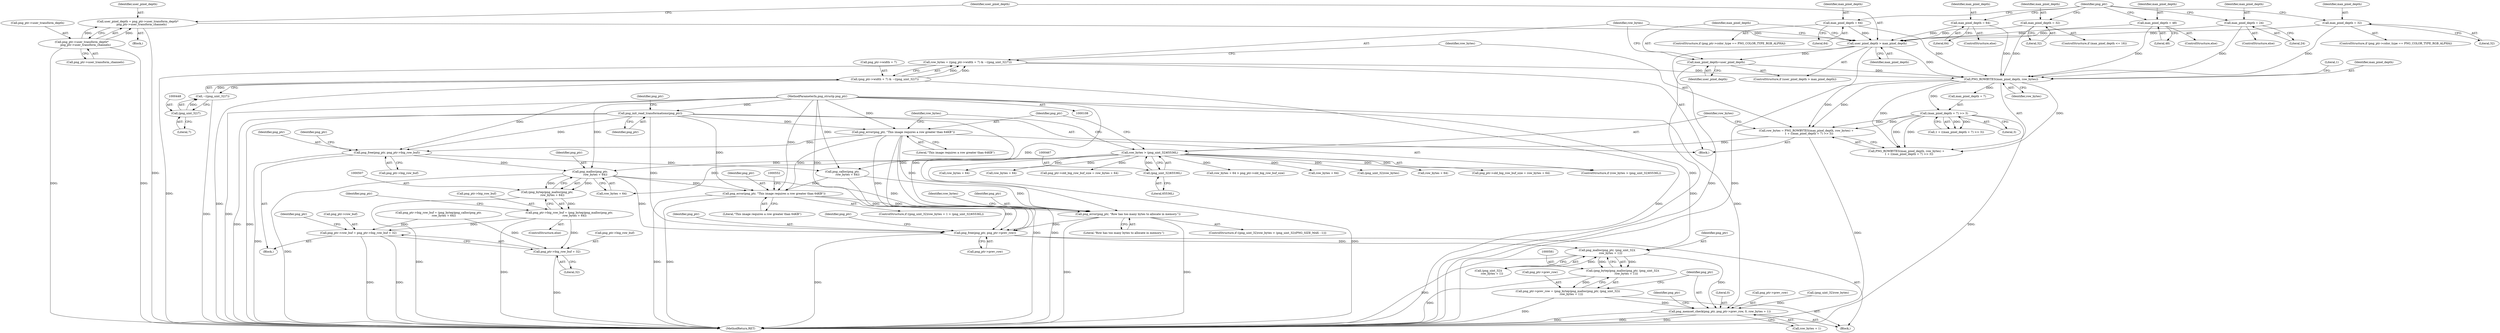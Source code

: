 digraph "0_Chrome_7f3d85b096f66870a15b37c2f40b219b2e292693_19@API" {
"1000508" [label="(Call,png_malloc(png_ptr,\n            row_bytes + 64))"];
"1000481" [label="(Call,png_free(png_ptr, png_ptr->big_row_buf))"];
"1000135" [label="(Call,png_init_read_transformations(png_ptr))"];
"1000109" [label="(MethodParameterIn,png_structp png_ptr)"];
"1000469" [label="(Call,png_error(png_ptr, \"This image requires a row greater than 64KB\"))"];
"1000464" [label="(Call,row_bytes > (png_uint_32)65536L)"];
"1000450" [label="(Call,row_bytes = PNG_ROWBYTES(max_pixel_depth, row_bytes) +\n      1 + ((max_pixel_depth + 7) >> 3))"];
"1000453" [label="(Call,PNG_ROWBYTES(max_pixel_depth, row_bytes))"];
"1000393" [label="(Call,max_pixel_depth = 32)"];
"1000435" [label="(Call,max_pixel_depth=user_pixel_depth)"];
"1000432" [label="(Call,user_pixel_depth > max_pixel_depth)"];
"1000422" [label="(Call,user_pixel_depth = png_ptr->user_transform_depth*\n         png_ptr->user_transform_channels)"];
"1000424" [label="(Call,png_ptr->user_transform_depth*\n         png_ptr->user_transform_channels)"];
"1000397" [label="(Call,max_pixel_depth = 24)"];
"1000411" [label="(Call,max_pixel_depth = 48)"];
"1000407" [label="(Call,max_pixel_depth = 64)"];
"1000377" [label="(Call,max_pixel_depth = 64)"];
"1000373" [label="(Call,max_pixel_depth = 32)"];
"1000438" [label="(Call,row_bytes = ((png_ptr->width + 7) & ~((png_uint_32)7)))"];
"1000440" [label="(Call,(png_ptr->width + 7) & ~((png_uint_32)7))"];
"1000446" [label="(Call,~((png_uint_32)7))"];
"1000447" [label="(Call,(png_uint_32)7)"];
"1000458" [label="(Call,(max_pixel_depth + 7) >> 3)"];
"1000466" [label="(Call,(png_uint_32)65536L)"];
"1000506" [label="(Call,(png_bytep)png_malloc(png_ptr,\n            row_bytes + 64))"];
"1000502" [label="(Call,png_ptr->big_row_buf = (png_bytep)png_malloc(png_ptr,\n            row_bytes + 64))"];
"1000520" [label="(Call,png_ptr->row_buf = png_ptr->big_row_buf + 32)"];
"1000524" [label="(Call,png_ptr->big_row_buf + 32)"];
"1000546" [label="(Call,png_error(png_ptr, \"This image requires a row greater than 64KB\"))"];
"1000559" [label="(Call,png_error(png_ptr, \"Row has too many bytes to allocate in memory.\"))"];
"1000571" [label="(Call,png_free(png_ptr, png_ptr->prev_row))"];
"1000582" [label="(Call,png_malloc(png_ptr, (png_uint_32)(\n        row_bytes + 1)))"];
"1000580" [label="(Call,(png_bytep)png_malloc(png_ptr, (png_uint_32)(\n        row_bytes + 1)))"];
"1000576" [label="(Call,png_ptr->prev_row = (png_bytep)png_malloc(png_ptr, (png_uint_32)(\n        row_bytes + 1)))"];
"1000589" [label="(Call,png_memset_check(png_ptr, png_ptr->prev_row, 0, row_bytes + 1))"];
"1000396" [label="(ControlStructure,else)"];
"1000465" [label="(Identifier,row_bytes)"];
"1000449" [label="(Literal,7)"];
"1000409" [label="(Literal,64)"];
"1000481" [label="(Call,png_free(png_ptr, png_ptr->big_row_buf))"];
"1000468" [label="(Literal,65536L)"];
"1000452" [label="(Call,PNG_ROWBYTES(max_pixel_depth, row_bytes) +\n      1 + ((max_pixel_depth + 7) >> 3))"];
"1000570" [label="(Block,)"];
"1000549" [label="(ControlStructure,if ((png_uint_32)row_bytes > (png_uint_32)(PNG_SIZE_MAX - 1)))"];
"1000462" [label="(Literal,3)"];
"1000456" [label="(Call,1 + ((max_pixel_depth + 7) >> 3))"];
"1000572" [label="(Identifier,png_ptr)"];
"1000447" [label="(Call,(png_uint_32)7)"];
"1000422" [label="(Call,user_pixel_depth = png_ptr->user_transform_depth*\n         png_ptr->user_transform_channels)"];
"1000591" [label="(Call,png_ptr->prev_row)"];
"1000411" [label="(Call,max_pixel_depth = 48)"];
"1000571" [label="(Call,png_free(png_ptr, png_ptr->prev_row))"];
"1000471" [label="(Literal,\"This image requires a row greater than 64KB\")"];
"1000439" [label="(Identifier,row_bytes)"];
"1000458" [label="(Call,(max_pixel_depth + 7) >> 3)"];
"1000513" [label="(Call,png_ptr->old_big_row_buf_size = row_bytes + 64)"];
"1000378" [label="(Identifier,max_pixel_depth)"];
"1000546" [label="(Call,png_error(png_ptr, \"This image requires a row greater than 64KB\"))"];
"1000394" [label="(Identifier,max_pixel_depth)"];
"1000413" [label="(Literal,48)"];
"1000560" [label="(Identifier,png_ptr)"];
"1000393" [label="(Call,max_pixel_depth = 32)"];
"1000576" [label="(Call,png_ptr->prev_row = (png_bytep)png_malloc(png_ptr, (png_uint_32)(\n        row_bytes + 1)))"];
"1000488" [label="(Identifier,png_ptr)"];
"1000551" [label="(Call,(png_uint_32)row_bytes)"];
"1000455" [label="(Identifier,row_bytes)"];
"1000502" [label="(Call,png_ptr->big_row_buf = (png_bytep)png_malloc(png_ptr,\n            row_bytes + 64))"];
"1000515" [label="(Identifier,png_ptr)"];
"1000424" [label="(Call,png_ptr->user_transform_depth*\n         png_ptr->user_transform_channels)"];
"1000578" [label="(Identifier,png_ptr)"];
"1000510" [label="(Call,row_bytes + 64)"];
"1000417" [label="(Identifier,png_ptr)"];
"1000408" [label="(Identifier,max_pixel_depth)"];
"1000375" [label="(Literal,32)"];
"1000135" [label="(Call,png_init_read_transformations(png_ptr))"];
"1000520" [label="(Call,png_ptr->row_buf = png_ptr->big_row_buf + 32)"];
"1000469" [label="(Call,png_error(png_ptr, \"This image requires a row greater than 64KB\"))"];
"1000657" [label="(MethodReturn,RET)"];
"1000475" [label="(Identifier,row_bytes)"];
"1000376" [label="(ControlStructure,else)"];
"1000470" [label="(Identifier,png_ptr)"];
"1000450" [label="(Call,row_bytes = PNG_ROWBYTES(max_pixel_depth, row_bytes) +\n      1 + ((max_pixel_depth + 7) >> 3))"];
"1000473" [label="(Call,row_bytes + 64 > png_ptr->old_big_row_buf_size)"];
"1000431" [label="(ControlStructure,if (user_pixel_depth > max_pixel_depth))"];
"1000582" [label="(Call,png_malloc(png_ptr, (png_uint_32)(\n        row_bytes + 1)))"];
"1000463" [label="(ControlStructure,if (row_bytes > (png_uint_32)65536L))"];
"1000474" [label="(Call,row_bytes + 64)"];
"1000536" [label="(ControlStructure,if ((png_uint_32)row_bytes + 1 > (png_uint_32)65536L))"];
"1000432" [label="(Call,user_pixel_depth > max_pixel_depth)"];
"1000459" [label="(Call,max_pixel_depth + 7)"];
"1000501" [label="(ControlStructure,else)"];
"1000600" [label="(Identifier,png_ptr)"];
"1000503" [label="(Call,png_ptr->big_row_buf)"];
"1000584" [label="(Call,(png_uint_32)(\n        row_bytes + 1))"];
"1000483" [label="(Call,png_ptr->big_row_buf)"];
"1000438" [label="(Call,row_bytes = ((png_ptr->width + 7) & ~((png_uint_32)7)))"];
"1000373" [label="(Call,max_pixel_depth = 32)"];
"1000457" [label="(Literal,1)"];
"1000565" [label="(Identifier,row_bytes)"];
"1000583" [label="(Identifier,png_ptr)"];
"1000110" [label="(Block,)"];
"1000412" [label="(Identifier,max_pixel_depth)"];
"1000539" [label="(Call,(png_uint_32)row_bytes)"];
"1000387" [label="(ControlStructure,if (png_ptr->color_type == PNG_COLOR_TYPE_RGB_ALPHA))"];
"1000559" [label="(Call,png_error(png_ptr, \"Row has too many bytes to allocate in memory.\"))"];
"1000466" [label="(Call,(png_uint_32)65536L)"];
"1000395" [label="(Literal,32)"];
"1000374" [label="(Identifier,max_pixel_depth)"];
"1000464" [label="(Call,row_bytes > (png_uint_32)65536L)"];
"1000397" [label="(Call,max_pixel_depth = 24)"];
"1000496" [label="(Call,png_calloc(png_ptr,\n            row_bytes + 64))"];
"1000577" [label="(Call,png_ptr->prev_row)"];
"1000498" [label="(Call,row_bytes + 64)"];
"1000580" [label="(Call,(png_bytep)png_malloc(png_ptr, (png_uint_32)(\n        row_bytes + 1)))"];
"1000425" [label="(Call,png_ptr->user_transform_depth)"];
"1000407" [label="(Call,max_pixel_depth = 64)"];
"1000547" [label="(Identifier,png_ptr)"];
"1000433" [label="(Identifier,user_pixel_depth)"];
"1000437" [label="(Identifier,user_pixel_depth)"];
"1000509" [label="(Identifier,png_ptr)"];
"1000548" [label="(Literal,\"This image requires a row greater than 64KB\")"];
"1000506" [label="(Call,(png_bytep)png_malloc(png_ptr,\n            row_bytes + 64))"];
"1000451" [label="(Identifier,row_bytes)"];
"1000454" [label="(Identifier,max_pixel_depth)"];
"1000490" [label="(Call,png_ptr->big_row_buf = (png_bytep)png_calloc(png_ptr,\n            row_bytes + 64))"];
"1000109" [label="(MethodParameterIn,png_structp png_ptr)"];
"1000428" [label="(Call,png_ptr->user_transform_channels)"];
"1000529" [label="(Call,png_ptr->old_big_row_buf_size = row_bytes + 64)"];
"1000533" [label="(Call,row_bytes + 64)"];
"1000399" [label="(Literal,24)"];
"1000446" [label="(Call,~((png_uint_32)7))"];
"1000480" [label="(Block,)"];
"1000590" [label="(Identifier,png_ptr)"];
"1000531" [label="(Identifier,png_ptr)"];
"1000369" [label="(ControlStructure,if (max_pixel_depth <= 16))"];
"1000595" [label="(Call,row_bytes + 1)"];
"1000594" [label="(Literal,0)"];
"1000528" [label="(Literal,32)"];
"1000436" [label="(Identifier,max_pixel_depth)"];
"1000136" [label="(Identifier,png_ptr)"];
"1000508" [label="(Call,png_malloc(png_ptr,\n            row_bytes + 64))"];
"1000440" [label="(Call,(png_ptr->width + 7) & ~((png_uint_32)7))"];
"1000525" [label="(Call,png_ptr->big_row_buf)"];
"1000517" [label="(Call,row_bytes + 64)"];
"1000377" [label="(Call,max_pixel_depth = 64)"];
"1000401" [label="(ControlStructure,if (png_ptr->color_type == PNG_COLOR_TYPE_RGB_ALPHA))"];
"1000573" [label="(Call,png_ptr->prev_row)"];
"1000589" [label="(Call,png_memset_check(png_ptr, png_ptr->prev_row, 0, row_bytes + 1))"];
"1000423" [label="(Identifier,user_pixel_depth)"];
"1000398" [label="(Identifier,max_pixel_depth)"];
"1000561" [label="(Literal,\"Row has too many bytes to allocate in memory.\")"];
"1000139" [label="(Identifier,png_ptr)"];
"1000524" [label="(Call,png_ptr->big_row_buf + 32)"];
"1000420" [label="(Block,)"];
"1000521" [label="(Call,png_ptr->row_buf)"];
"1000453" [label="(Call,PNG_ROWBYTES(max_pixel_depth, row_bytes))"];
"1000482" [label="(Identifier,png_ptr)"];
"1000410" [label="(ControlStructure,else)"];
"1000434" [label="(Identifier,max_pixel_depth)"];
"1000435" [label="(Call,max_pixel_depth=user_pixel_depth)"];
"1000379" [label="(Literal,64)"];
"1000441" [label="(Call,png_ptr->width + 7)"];
"1000508" -> "1000506"  [label="AST: "];
"1000508" -> "1000510"  [label="CFG: "];
"1000509" -> "1000508"  [label="AST: "];
"1000510" -> "1000508"  [label="AST: "];
"1000506" -> "1000508"  [label="CFG: "];
"1000508" -> "1000657"  [label="DDG: "];
"1000508" -> "1000506"  [label="DDG: "];
"1000508" -> "1000506"  [label="DDG: "];
"1000481" -> "1000508"  [label="DDG: "];
"1000109" -> "1000508"  [label="DDG: "];
"1000464" -> "1000508"  [label="DDG: "];
"1000508" -> "1000546"  [label="DDG: "];
"1000508" -> "1000559"  [label="DDG: "];
"1000508" -> "1000571"  [label="DDG: "];
"1000481" -> "1000480"  [label="AST: "];
"1000481" -> "1000483"  [label="CFG: "];
"1000482" -> "1000481"  [label="AST: "];
"1000483" -> "1000481"  [label="AST: "];
"1000488" -> "1000481"  [label="CFG: "];
"1000481" -> "1000657"  [label="DDG: "];
"1000135" -> "1000481"  [label="DDG: "];
"1000469" -> "1000481"  [label="DDG: "];
"1000109" -> "1000481"  [label="DDG: "];
"1000481" -> "1000496"  [label="DDG: "];
"1000135" -> "1000110"  [label="AST: "];
"1000135" -> "1000136"  [label="CFG: "];
"1000136" -> "1000135"  [label="AST: "];
"1000139" -> "1000135"  [label="CFG: "];
"1000135" -> "1000657"  [label="DDG: "];
"1000135" -> "1000657"  [label="DDG: "];
"1000109" -> "1000135"  [label="DDG: "];
"1000135" -> "1000469"  [label="DDG: "];
"1000135" -> "1000546"  [label="DDG: "];
"1000135" -> "1000559"  [label="DDG: "];
"1000135" -> "1000571"  [label="DDG: "];
"1000109" -> "1000108"  [label="AST: "];
"1000109" -> "1000657"  [label="DDG: "];
"1000109" -> "1000469"  [label="DDG: "];
"1000109" -> "1000496"  [label="DDG: "];
"1000109" -> "1000546"  [label="DDG: "];
"1000109" -> "1000559"  [label="DDG: "];
"1000109" -> "1000571"  [label="DDG: "];
"1000109" -> "1000582"  [label="DDG: "];
"1000109" -> "1000589"  [label="DDG: "];
"1000469" -> "1000463"  [label="AST: "];
"1000469" -> "1000471"  [label="CFG: "];
"1000470" -> "1000469"  [label="AST: "];
"1000471" -> "1000469"  [label="AST: "];
"1000475" -> "1000469"  [label="CFG: "];
"1000469" -> "1000657"  [label="DDG: "];
"1000469" -> "1000657"  [label="DDG: "];
"1000469" -> "1000546"  [label="DDG: "];
"1000469" -> "1000559"  [label="DDG: "];
"1000469" -> "1000571"  [label="DDG: "];
"1000464" -> "1000463"  [label="AST: "];
"1000464" -> "1000466"  [label="CFG: "];
"1000465" -> "1000464"  [label="AST: "];
"1000466" -> "1000464"  [label="AST: "];
"1000470" -> "1000464"  [label="CFG: "];
"1000475" -> "1000464"  [label="CFG: "];
"1000464" -> "1000657"  [label="DDG: "];
"1000450" -> "1000464"  [label="DDG: "];
"1000466" -> "1000464"  [label="DDG: "];
"1000464" -> "1000473"  [label="DDG: "];
"1000464" -> "1000474"  [label="DDG: "];
"1000464" -> "1000496"  [label="DDG: "];
"1000464" -> "1000498"  [label="DDG: "];
"1000464" -> "1000510"  [label="DDG: "];
"1000464" -> "1000513"  [label="DDG: "];
"1000464" -> "1000517"  [label="DDG: "];
"1000464" -> "1000529"  [label="DDG: "];
"1000464" -> "1000533"  [label="DDG: "];
"1000464" -> "1000539"  [label="DDG: "];
"1000450" -> "1000110"  [label="AST: "];
"1000450" -> "1000452"  [label="CFG: "];
"1000451" -> "1000450"  [label="AST: "];
"1000452" -> "1000450"  [label="AST: "];
"1000465" -> "1000450"  [label="CFG: "];
"1000450" -> "1000657"  [label="DDG: "];
"1000453" -> "1000450"  [label="DDG: "];
"1000453" -> "1000450"  [label="DDG: "];
"1000458" -> "1000450"  [label="DDG: "];
"1000458" -> "1000450"  [label="DDG: "];
"1000453" -> "1000452"  [label="AST: "];
"1000453" -> "1000455"  [label="CFG: "];
"1000454" -> "1000453"  [label="AST: "];
"1000455" -> "1000453"  [label="AST: "];
"1000457" -> "1000453"  [label="CFG: "];
"1000453" -> "1000452"  [label="DDG: "];
"1000453" -> "1000452"  [label="DDG: "];
"1000393" -> "1000453"  [label="DDG: "];
"1000435" -> "1000453"  [label="DDG: "];
"1000397" -> "1000453"  [label="DDG: "];
"1000411" -> "1000453"  [label="DDG: "];
"1000377" -> "1000453"  [label="DDG: "];
"1000373" -> "1000453"  [label="DDG: "];
"1000432" -> "1000453"  [label="DDG: "];
"1000407" -> "1000453"  [label="DDG: "];
"1000438" -> "1000453"  [label="DDG: "];
"1000453" -> "1000458"  [label="DDG: "];
"1000453" -> "1000459"  [label="DDG: "];
"1000393" -> "1000387"  [label="AST: "];
"1000393" -> "1000395"  [label="CFG: "];
"1000394" -> "1000393"  [label="AST: "];
"1000395" -> "1000393"  [label="AST: "];
"1000417" -> "1000393"  [label="CFG: "];
"1000393" -> "1000432"  [label="DDG: "];
"1000435" -> "1000431"  [label="AST: "];
"1000435" -> "1000437"  [label="CFG: "];
"1000436" -> "1000435"  [label="AST: "];
"1000437" -> "1000435"  [label="AST: "];
"1000439" -> "1000435"  [label="CFG: "];
"1000435" -> "1000657"  [label="DDG: "];
"1000432" -> "1000435"  [label="DDG: "];
"1000432" -> "1000431"  [label="AST: "];
"1000432" -> "1000434"  [label="CFG: "];
"1000433" -> "1000432"  [label="AST: "];
"1000434" -> "1000432"  [label="AST: "];
"1000436" -> "1000432"  [label="CFG: "];
"1000439" -> "1000432"  [label="CFG: "];
"1000432" -> "1000657"  [label="DDG: "];
"1000432" -> "1000657"  [label="DDG: "];
"1000422" -> "1000432"  [label="DDG: "];
"1000397" -> "1000432"  [label="DDG: "];
"1000411" -> "1000432"  [label="DDG: "];
"1000407" -> "1000432"  [label="DDG: "];
"1000377" -> "1000432"  [label="DDG: "];
"1000373" -> "1000432"  [label="DDG: "];
"1000422" -> "1000420"  [label="AST: "];
"1000422" -> "1000424"  [label="CFG: "];
"1000423" -> "1000422"  [label="AST: "];
"1000424" -> "1000422"  [label="AST: "];
"1000433" -> "1000422"  [label="CFG: "];
"1000422" -> "1000657"  [label="DDG: "];
"1000424" -> "1000422"  [label="DDG: "];
"1000424" -> "1000422"  [label="DDG: "];
"1000424" -> "1000428"  [label="CFG: "];
"1000425" -> "1000424"  [label="AST: "];
"1000428" -> "1000424"  [label="AST: "];
"1000424" -> "1000657"  [label="DDG: "];
"1000424" -> "1000657"  [label="DDG: "];
"1000397" -> "1000396"  [label="AST: "];
"1000397" -> "1000399"  [label="CFG: "];
"1000398" -> "1000397"  [label="AST: "];
"1000399" -> "1000397"  [label="AST: "];
"1000417" -> "1000397"  [label="CFG: "];
"1000411" -> "1000410"  [label="AST: "];
"1000411" -> "1000413"  [label="CFG: "];
"1000412" -> "1000411"  [label="AST: "];
"1000413" -> "1000411"  [label="AST: "];
"1000417" -> "1000411"  [label="CFG: "];
"1000407" -> "1000401"  [label="AST: "];
"1000407" -> "1000409"  [label="CFG: "];
"1000408" -> "1000407"  [label="AST: "];
"1000409" -> "1000407"  [label="AST: "];
"1000417" -> "1000407"  [label="CFG: "];
"1000377" -> "1000376"  [label="AST: "];
"1000377" -> "1000379"  [label="CFG: "];
"1000378" -> "1000377"  [label="AST: "];
"1000379" -> "1000377"  [label="AST: "];
"1000417" -> "1000377"  [label="CFG: "];
"1000373" -> "1000369"  [label="AST: "];
"1000373" -> "1000375"  [label="CFG: "];
"1000374" -> "1000373"  [label="AST: "];
"1000375" -> "1000373"  [label="AST: "];
"1000417" -> "1000373"  [label="CFG: "];
"1000438" -> "1000110"  [label="AST: "];
"1000438" -> "1000440"  [label="CFG: "];
"1000439" -> "1000438"  [label="AST: "];
"1000440" -> "1000438"  [label="AST: "];
"1000451" -> "1000438"  [label="CFG: "];
"1000438" -> "1000657"  [label="DDG: "];
"1000440" -> "1000438"  [label="DDG: "];
"1000440" -> "1000438"  [label="DDG: "];
"1000440" -> "1000446"  [label="CFG: "];
"1000441" -> "1000440"  [label="AST: "];
"1000446" -> "1000440"  [label="AST: "];
"1000440" -> "1000657"  [label="DDG: "];
"1000440" -> "1000657"  [label="DDG: "];
"1000446" -> "1000440"  [label="DDG: "];
"1000446" -> "1000447"  [label="CFG: "];
"1000447" -> "1000446"  [label="AST: "];
"1000446" -> "1000657"  [label="DDG: "];
"1000447" -> "1000446"  [label="DDG: "];
"1000447" -> "1000449"  [label="CFG: "];
"1000448" -> "1000447"  [label="AST: "];
"1000449" -> "1000447"  [label="AST: "];
"1000458" -> "1000456"  [label="AST: "];
"1000458" -> "1000462"  [label="CFG: "];
"1000459" -> "1000458"  [label="AST: "];
"1000462" -> "1000458"  [label="AST: "];
"1000456" -> "1000458"  [label="CFG: "];
"1000458" -> "1000657"  [label="DDG: "];
"1000458" -> "1000452"  [label="DDG: "];
"1000458" -> "1000452"  [label="DDG: "];
"1000458" -> "1000456"  [label="DDG: "];
"1000458" -> "1000456"  [label="DDG: "];
"1000466" -> "1000468"  [label="CFG: "];
"1000467" -> "1000466"  [label="AST: "];
"1000468" -> "1000466"  [label="AST: "];
"1000506" -> "1000502"  [label="AST: "];
"1000507" -> "1000506"  [label="AST: "];
"1000502" -> "1000506"  [label="CFG: "];
"1000506" -> "1000657"  [label="DDG: "];
"1000506" -> "1000502"  [label="DDG: "];
"1000502" -> "1000501"  [label="AST: "];
"1000503" -> "1000502"  [label="AST: "];
"1000515" -> "1000502"  [label="CFG: "];
"1000502" -> "1000657"  [label="DDG: "];
"1000502" -> "1000520"  [label="DDG: "];
"1000502" -> "1000524"  [label="DDG: "];
"1000520" -> "1000480"  [label="AST: "];
"1000520" -> "1000524"  [label="CFG: "];
"1000521" -> "1000520"  [label="AST: "];
"1000524" -> "1000520"  [label="AST: "];
"1000531" -> "1000520"  [label="CFG: "];
"1000520" -> "1000657"  [label="DDG: "];
"1000520" -> "1000657"  [label="DDG: "];
"1000490" -> "1000520"  [label="DDG: "];
"1000524" -> "1000528"  [label="CFG: "];
"1000525" -> "1000524"  [label="AST: "];
"1000528" -> "1000524"  [label="AST: "];
"1000524" -> "1000657"  [label="DDG: "];
"1000490" -> "1000524"  [label="DDG: "];
"1000546" -> "1000536"  [label="AST: "];
"1000546" -> "1000548"  [label="CFG: "];
"1000547" -> "1000546"  [label="AST: "];
"1000548" -> "1000546"  [label="AST: "];
"1000552" -> "1000546"  [label="CFG: "];
"1000546" -> "1000657"  [label="DDG: "];
"1000546" -> "1000657"  [label="DDG: "];
"1000496" -> "1000546"  [label="DDG: "];
"1000546" -> "1000559"  [label="DDG: "];
"1000546" -> "1000571"  [label="DDG: "];
"1000559" -> "1000549"  [label="AST: "];
"1000559" -> "1000561"  [label="CFG: "];
"1000560" -> "1000559"  [label="AST: "];
"1000561" -> "1000559"  [label="AST: "];
"1000565" -> "1000559"  [label="CFG: "];
"1000559" -> "1000657"  [label="DDG: "];
"1000559" -> "1000657"  [label="DDG: "];
"1000496" -> "1000559"  [label="DDG: "];
"1000559" -> "1000571"  [label="DDG: "];
"1000571" -> "1000570"  [label="AST: "];
"1000571" -> "1000573"  [label="CFG: "];
"1000572" -> "1000571"  [label="AST: "];
"1000573" -> "1000571"  [label="AST: "];
"1000578" -> "1000571"  [label="CFG: "];
"1000571" -> "1000657"  [label="DDG: "];
"1000496" -> "1000571"  [label="DDG: "];
"1000571" -> "1000582"  [label="DDG: "];
"1000582" -> "1000580"  [label="AST: "];
"1000582" -> "1000584"  [label="CFG: "];
"1000583" -> "1000582"  [label="AST: "];
"1000584" -> "1000582"  [label="AST: "];
"1000580" -> "1000582"  [label="CFG: "];
"1000582" -> "1000657"  [label="DDG: "];
"1000582" -> "1000580"  [label="DDG: "];
"1000582" -> "1000580"  [label="DDG: "];
"1000584" -> "1000582"  [label="DDG: "];
"1000582" -> "1000589"  [label="DDG: "];
"1000580" -> "1000576"  [label="AST: "];
"1000581" -> "1000580"  [label="AST: "];
"1000576" -> "1000580"  [label="CFG: "];
"1000580" -> "1000657"  [label="DDG: "];
"1000580" -> "1000576"  [label="DDG: "];
"1000576" -> "1000570"  [label="AST: "];
"1000577" -> "1000576"  [label="AST: "];
"1000590" -> "1000576"  [label="CFG: "];
"1000576" -> "1000657"  [label="DDG: "];
"1000576" -> "1000589"  [label="DDG: "];
"1000589" -> "1000570"  [label="AST: "];
"1000589" -> "1000595"  [label="CFG: "];
"1000590" -> "1000589"  [label="AST: "];
"1000591" -> "1000589"  [label="AST: "];
"1000594" -> "1000589"  [label="AST: "];
"1000595" -> "1000589"  [label="AST: "];
"1000600" -> "1000589"  [label="CFG: "];
"1000589" -> "1000657"  [label="DDG: "];
"1000589" -> "1000657"  [label="DDG: "];
"1000589" -> "1000657"  [label="DDG: "];
"1000551" -> "1000589"  [label="DDG: "];
}
